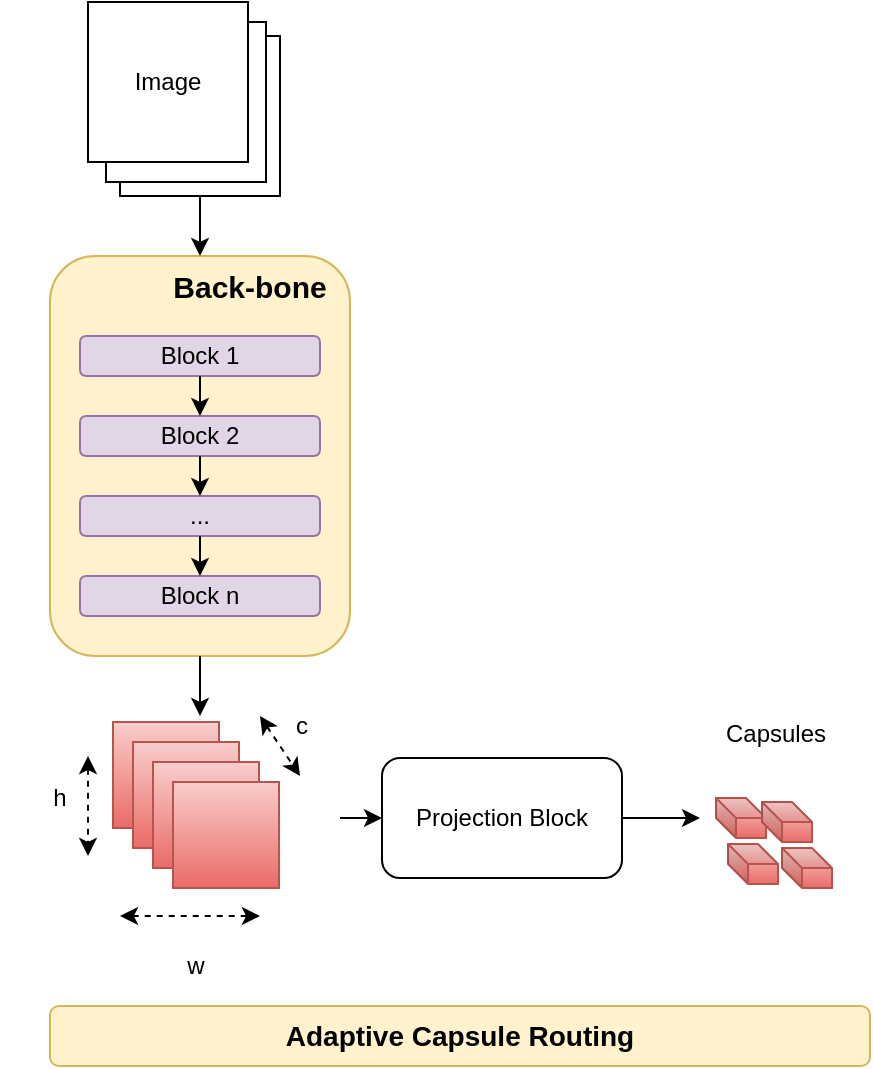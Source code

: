<mxfile>
    <diagram id="pPulAXdmMFuNhUSUHwvJ" name="Page-1">
        <mxGraphModel dx="927" dy="582" grid="1" gridSize="10" guides="1" tooltips="1" connect="1" arrows="1" fold="1" page="1" pageScale="1" pageWidth="850" pageHeight="1100" math="0" shadow="0">
            <root>
                <mxCell id="0"/>
                <mxCell id="1" parent="0"/>
                <mxCell id="2" value="" style="rounded=1;whiteSpace=wrap;html=1;fillColor=#fff2cc;strokeColor=#d6b656;" parent="1" vertex="1">
                    <mxGeometry x="195" y="307" width="150" height="200" as="geometry"/>
                </mxCell>
                <mxCell id="3" value="Block 1" style="rounded=1;whiteSpace=wrap;html=1;fillColor=#e1d5e7;strokeColor=#9673a6;" parent="1" vertex="1">
                    <mxGeometry x="210" y="347" width="120" height="20" as="geometry"/>
                </mxCell>
                <mxCell id="4" value="Block 2" style="rounded=1;whiteSpace=wrap;html=1;fillColor=#e1d5e7;strokeColor=#9673a6;" parent="1" vertex="1">
                    <mxGeometry x="210" y="387" width="120" height="20" as="geometry"/>
                </mxCell>
                <mxCell id="5" style="edgeStyle=none;html=1;exitX=0.5;exitY=1;exitDx=0;exitDy=0;entryX=0.5;entryY=0;entryDx=0;entryDy=0;" parent="1" source="3" target="4" edge="1">
                    <mxGeometry relative="1" as="geometry"/>
                </mxCell>
                <mxCell id="6" value="..." style="rounded=1;whiteSpace=wrap;html=1;fillColor=#e1d5e7;strokeColor=#9673a6;" parent="1" vertex="1">
                    <mxGeometry x="210" y="427" width="120" height="20" as="geometry"/>
                </mxCell>
                <mxCell id="7" style="edgeStyle=none;html=1;exitX=0.5;exitY=1;exitDx=0;exitDy=0;entryX=0.5;entryY=0;entryDx=0;entryDy=0;" parent="1" source="4" target="6" edge="1">
                    <mxGeometry relative="1" as="geometry"/>
                </mxCell>
                <mxCell id="8" value="Block n" style="rounded=1;whiteSpace=wrap;html=1;fillColor=#e1d5e7;strokeColor=#9673a6;" parent="1" vertex="1">
                    <mxGeometry x="210" y="467" width="120" height="20" as="geometry"/>
                </mxCell>
                <mxCell id="9" style="edgeStyle=none;html=1;exitX=0.5;exitY=1;exitDx=0;exitDy=0;entryX=0.5;entryY=0;entryDx=0;entryDy=0;" parent="1" source="6" target="8" edge="1">
                    <mxGeometry relative="1" as="geometry"/>
                </mxCell>
                <mxCell id="10" value="" style="group" parent="1" vertex="1" connectable="0">
                    <mxGeometry x="214" y="180" width="96" height="97" as="geometry"/>
                </mxCell>
                <mxCell id="11" value="Image" style="whiteSpace=wrap;html=1;aspect=fixed;" parent="10" vertex="1">
                    <mxGeometry x="16" y="17" width="80" height="80" as="geometry"/>
                </mxCell>
                <mxCell id="12" value="Image" style="whiteSpace=wrap;html=1;aspect=fixed;" parent="10" vertex="1">
                    <mxGeometry x="9" y="10" width="80" height="80" as="geometry"/>
                </mxCell>
                <mxCell id="13" value="Image" style="whiteSpace=wrap;html=1;aspect=fixed;" parent="10" vertex="1">
                    <mxGeometry width="80" height="80" as="geometry"/>
                </mxCell>
                <mxCell id="14" style="edgeStyle=none;html=1;exitX=0.5;exitY=1;exitDx=0;exitDy=0;entryX=0.5;entryY=0;entryDx=0;entryDy=0;" parent="1" source="11" target="2" edge="1">
                    <mxGeometry relative="1" as="geometry"/>
                </mxCell>
                <mxCell id="15" value="&lt;b&gt;&lt;font style=&quot;font-size: 15px;&quot;&gt;Back-bone&lt;/font&gt;&lt;/b&gt;" style="text;html=1;strokeColor=none;fillColor=none;align=center;verticalAlign=middle;whiteSpace=wrap;rounded=0;" parent="1" vertex="1">
                    <mxGeometry x="220" y="307" width="150" height="30" as="geometry"/>
                </mxCell>
                <mxCell id="29" value="" style="shape=cube;whiteSpace=wrap;html=1;boundedLbl=1;backgroundOutline=1;darkOpacity=0.05;darkOpacity2=0.1;size=10;fillColor=#f8cecc;gradientColor=#ea6b66;strokeColor=#b85450;" parent="1" vertex="1">
                    <mxGeometry x="528" y="578" width="25" height="20" as="geometry"/>
                </mxCell>
                <mxCell id="30" value="" style="shape=cube;whiteSpace=wrap;html=1;boundedLbl=1;backgroundOutline=1;darkOpacity=0.05;darkOpacity2=0.1;size=10;fillColor=#f8cecc;gradientColor=#ea6b66;strokeColor=#b85450;" parent="1" vertex="1">
                    <mxGeometry x="551" y="580" width="25" height="20" as="geometry"/>
                </mxCell>
                <mxCell id="31" value="" style="shape=cube;whiteSpace=wrap;html=1;boundedLbl=1;backgroundOutline=1;darkOpacity=0.05;darkOpacity2=0.1;size=10;fillColor=#f8cecc;gradientColor=#ea6b66;strokeColor=#b85450;" parent="1" vertex="1">
                    <mxGeometry x="534" y="601" width="25" height="20" as="geometry"/>
                </mxCell>
                <mxCell id="32" value="" style="shape=cube;whiteSpace=wrap;html=1;boundedLbl=1;backgroundOutline=1;darkOpacity=0.05;darkOpacity2=0.1;size=10;fillColor=#f8cecc;gradientColor=#ea6b66;strokeColor=#b85450;" parent="1" vertex="1">
                    <mxGeometry x="561" y="603" width="25" height="20" as="geometry"/>
                </mxCell>
                <mxCell id="34" value="" style="endArrow=classic;startArrow=classic;html=1;dashed=1;" parent="1" edge="1">
                    <mxGeometry width="50" height="50" relative="1" as="geometry">
                        <mxPoint x="300" y="537" as="sourcePoint"/>
                        <mxPoint x="320" y="567" as="targetPoint"/>
                    </mxGeometry>
                </mxCell>
                <mxCell id="35" value="" style="endArrow=classic;startArrow=classic;html=1;dashed=1;" parent="1" edge="1">
                    <mxGeometry width="50" height="50" relative="1" as="geometry">
                        <mxPoint x="230" y="637" as="sourcePoint"/>
                        <mxPoint x="300" y="637" as="targetPoint"/>
                    </mxGeometry>
                </mxCell>
                <mxCell id="36" value="" style="endArrow=classic;startArrow=classic;html=1;dashed=1;" parent="1" edge="1">
                    <mxGeometry width="50" height="50" relative="1" as="geometry">
                        <mxPoint x="214" y="557" as="sourcePoint"/>
                        <mxPoint x="214" y="607" as="targetPoint"/>
                        <Array as="points"/>
                    </mxGeometry>
                </mxCell>
                <mxCell id="37" value="h" style="text;html=1;strokeColor=none;fillColor=none;align=center;verticalAlign=middle;whiteSpace=wrap;rounded=0;" parent="1" vertex="1">
                    <mxGeometry x="170" y="563" width="60" height="30" as="geometry"/>
                </mxCell>
                <mxCell id="38" value="w" style="text;html=1;strokeColor=none;fillColor=none;align=center;verticalAlign=middle;whiteSpace=wrap;rounded=0;" parent="1" vertex="1">
                    <mxGeometry x="237.5" y="647" width="60" height="30" as="geometry"/>
                </mxCell>
                <mxCell id="41" value="c" style="text;html=1;strokeColor=none;fillColor=none;align=center;verticalAlign=middle;whiteSpace=wrap;rounded=0;" parent="1" vertex="1">
                    <mxGeometry x="291" y="527" width="60" height="30" as="geometry"/>
                </mxCell>
                <mxCell id="44" value="Projection Block" style="rounded=1;whiteSpace=wrap;html=1;" parent="1" vertex="1">
                    <mxGeometry x="361" y="558" width="120" height="60" as="geometry"/>
                </mxCell>
                <mxCell id="46" value="Capsules" style="text;html=1;strokeColor=none;fillColor=none;align=center;verticalAlign=middle;whiteSpace=wrap;rounded=0;" parent="1" vertex="1">
                    <mxGeometry x="528" y="531" width="60" height="30" as="geometry"/>
                </mxCell>
                <mxCell id="49" value="" style="whiteSpace=wrap;html=1;aspect=fixed;fillColor=#f8cecc;gradientColor=#ea6b66;strokeColor=#b85450;" parent="1" vertex="1">
                    <mxGeometry x="226.5" y="540" width="53" height="53" as="geometry"/>
                </mxCell>
                <mxCell id="50" value="" style="whiteSpace=wrap;html=1;aspect=fixed;fillColor=#f8cecc;gradientColor=#ea6b66;strokeColor=#b85450;" parent="1" vertex="1">
                    <mxGeometry x="236.5" y="550" width="53" height="53" as="geometry"/>
                </mxCell>
                <mxCell id="51" value="" style="whiteSpace=wrap;html=1;aspect=fixed;fillColor=#f8cecc;gradientColor=#ea6b66;strokeColor=#b85450;" parent="1" vertex="1">
                    <mxGeometry x="246.5" y="560" width="53" height="53" as="geometry"/>
                </mxCell>
                <mxCell id="52" value="" style="whiteSpace=wrap;html=1;aspect=fixed;fillColor=#f8cecc;gradientColor=#ea6b66;strokeColor=#b85450;" parent="1" vertex="1">
                    <mxGeometry x="256.5" y="570" width="53" height="53" as="geometry"/>
                </mxCell>
                <mxCell id="53" value="" style="endArrow=classic;html=1;exitX=1;exitY=0.5;exitDx=0;exitDy=0;" parent="1" source="44" edge="1">
                    <mxGeometry width="50" height="50" relative="1" as="geometry">
                        <mxPoint x="470" y="525" as="sourcePoint"/>
                        <mxPoint x="520" y="588" as="targetPoint"/>
                    </mxGeometry>
                </mxCell>
                <mxCell id="54" value="" style="endArrow=classic;html=1;entryX=0;entryY=0.5;entryDx=0;entryDy=0;" parent="1" target="44" edge="1">
                    <mxGeometry width="50" height="50" relative="1" as="geometry">
                        <mxPoint x="340" y="588" as="sourcePoint"/>
                        <mxPoint x="530" y="598" as="targetPoint"/>
                    </mxGeometry>
                </mxCell>
                <mxCell id="55" value="&lt;b&gt;&lt;font style=&quot;font-size: 14px;&quot;&gt;Adaptive Capsule Routing&lt;/font&gt;&lt;/b&gt;" style="rounded=1;whiteSpace=wrap;html=1;fillColor=#fff2cc;strokeColor=#d6b656;" parent="1" vertex="1">
                    <mxGeometry x="195" y="682" width="410" height="30" as="geometry"/>
                </mxCell>
                <mxCell id="56" value="" style="endArrow=classic;html=1;exitX=0.5;exitY=1;exitDx=0;exitDy=0;" parent="1" source="2" edge="1">
                    <mxGeometry width="50" height="50" relative="1" as="geometry">
                        <mxPoint x="350" y="527" as="sourcePoint"/>
                        <mxPoint x="270" y="537" as="targetPoint"/>
                    </mxGeometry>
                </mxCell>
            </root>
        </mxGraphModel>
    </diagram>
</mxfile>